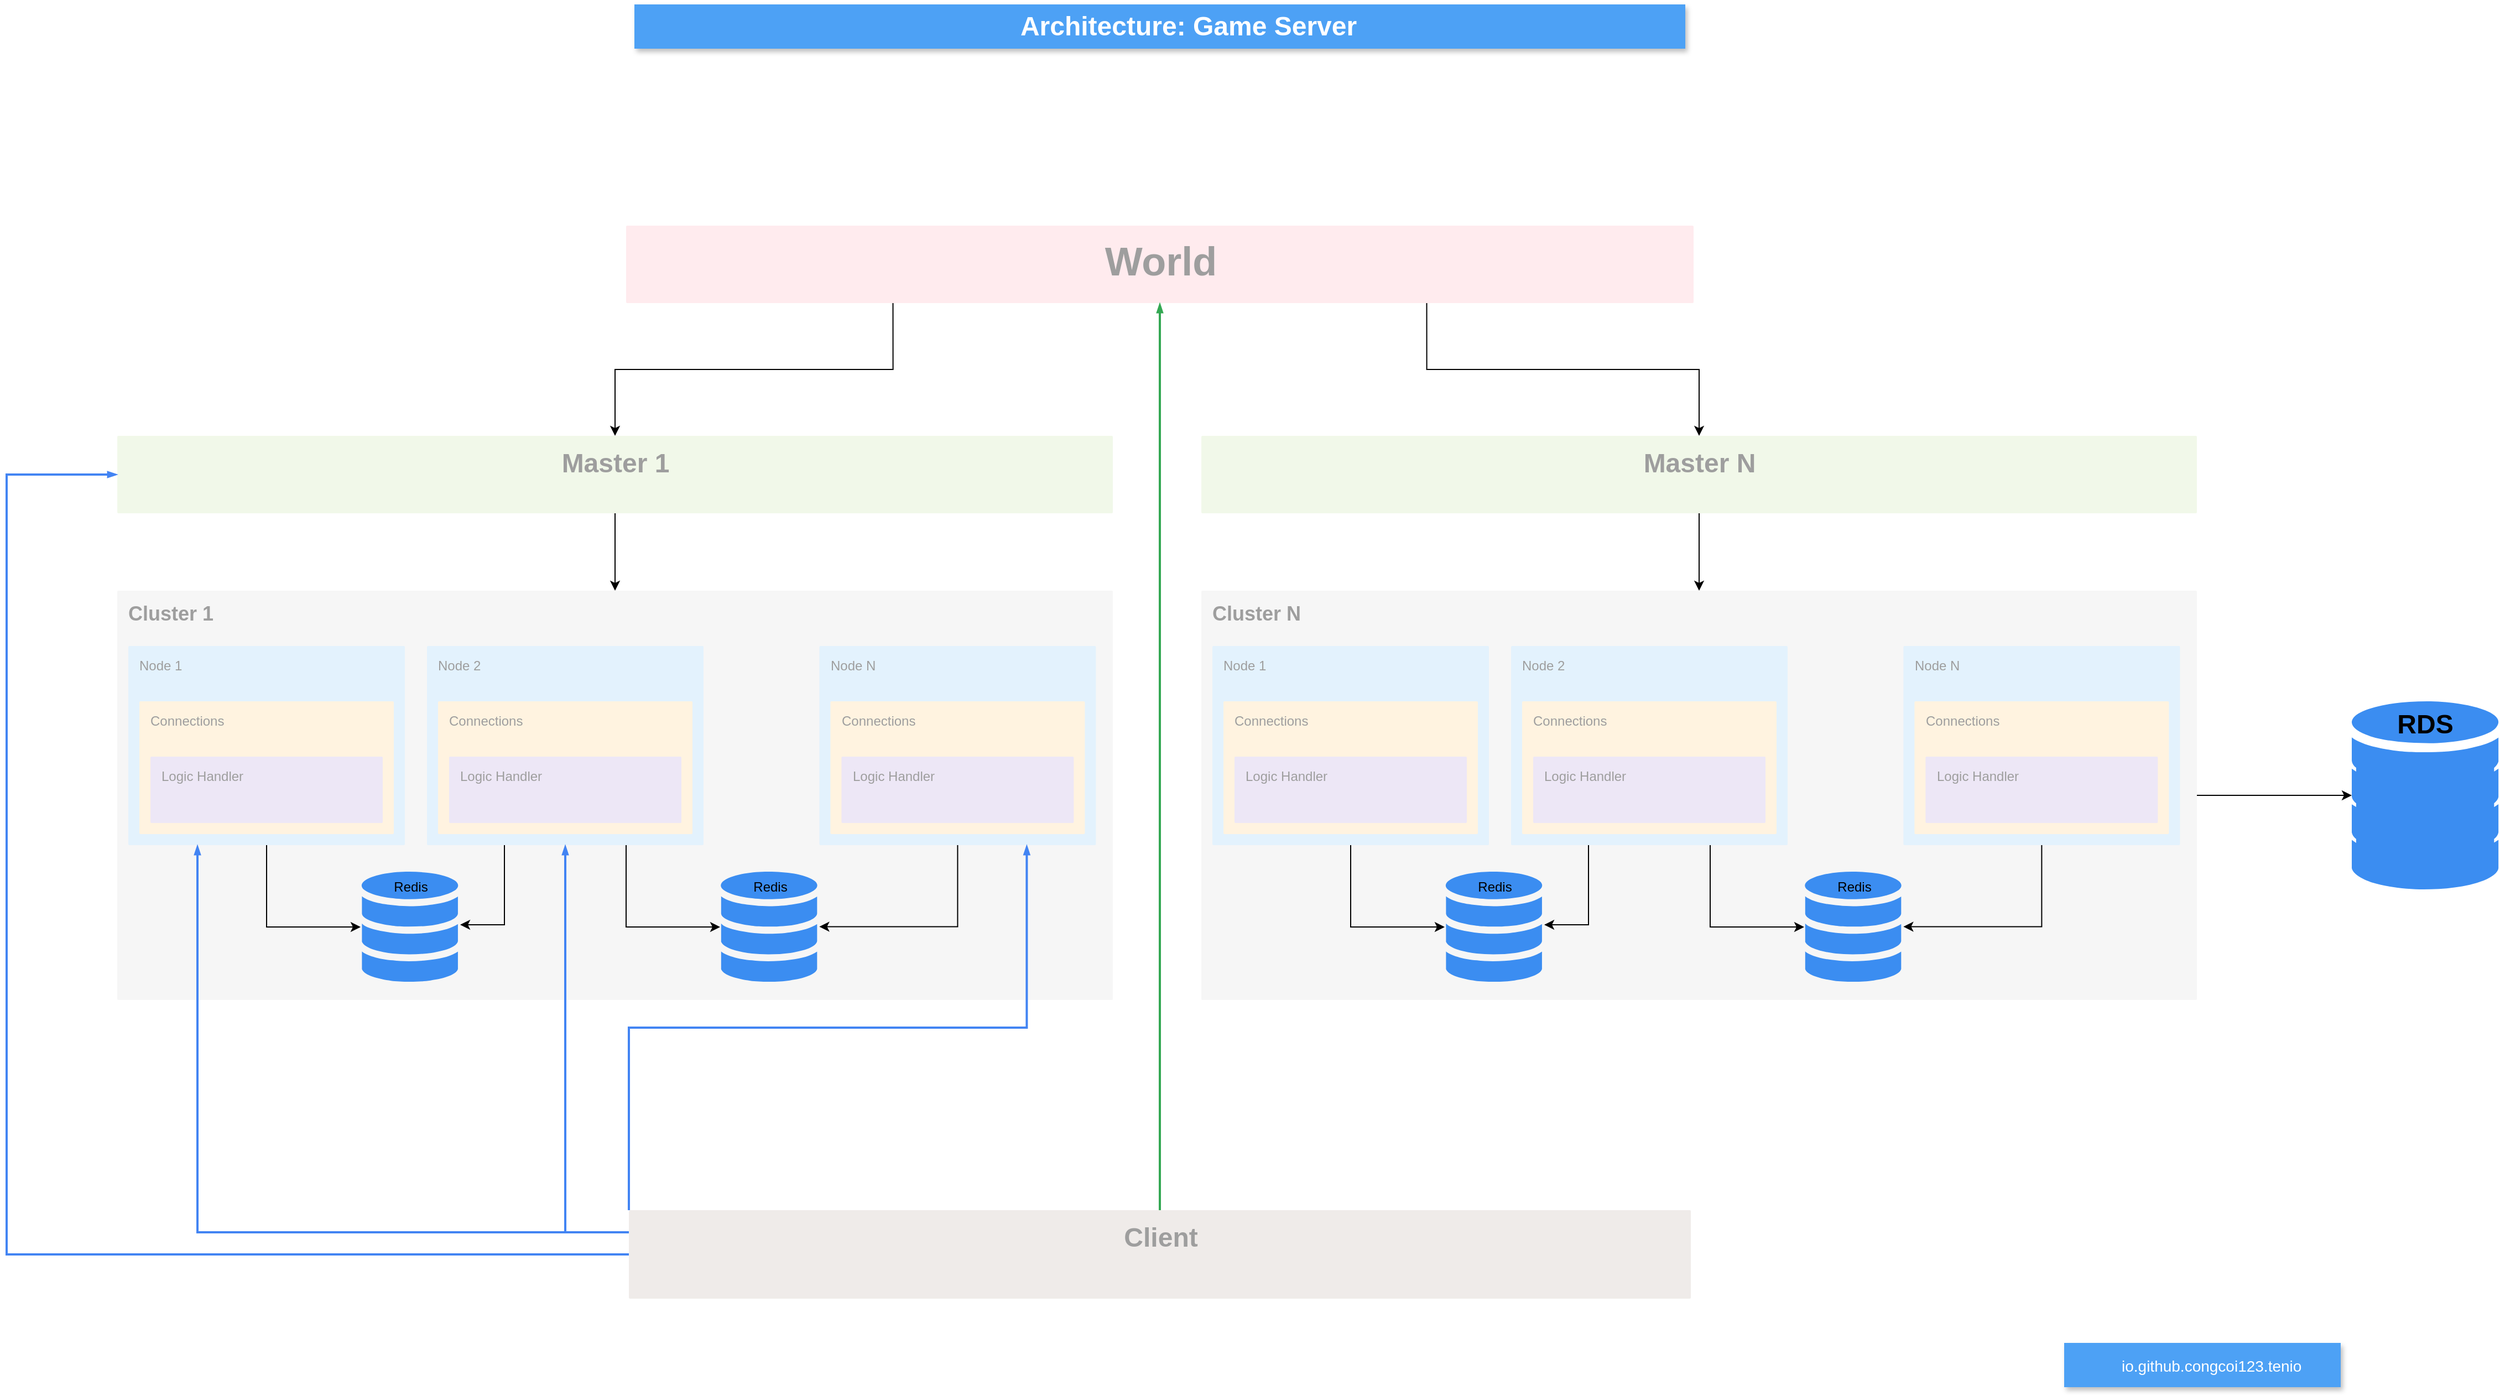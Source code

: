 <mxfile version="13.3.0" type="device" pages="2"><diagram id="d1ab7348-05c3-a1e3-ca4d-12c340fd6b49" name="Game Server"><mxGraphModel dx="2372" dy="2784" grid="1" gridSize="10" guides="1" tooltips="1" connect="1" arrows="1" fold="1" page="1" pageScale="1" pageWidth="1169" pageHeight="827" background="#ffffff" math="0" shadow="0"><root><mxCell id="0"/><mxCell id="1" parent="0"/><mxCell id="9" value="&lt;font style=&quot;font-size: 24px&quot;&gt;&lt;b&gt;Architecture: Game Server&lt;/b&gt;&lt;/font&gt;" style="fillColor=#4DA1F5;strokeColor=none;shadow=1;gradientColor=none;fontSize=14;align=center;spacingLeft=50;fontColor=#ffffff;html=1;" parent="1" vertex="1"><mxGeometry x="687.5" y="-1050" width="950" height="40" as="geometry"/></mxCell><mxCell id="zLccq_oNW48afSG_bKkj-218" value="&lt;b&gt;&lt;font style=&quot;font-size: 18px&quot;&gt;Cluster 1&lt;/font&gt;&lt;/b&gt;" style="points=[[0,0,0],[0.25,0,0],[0.5,0,0],[0.75,0,0],[1,0,0],[1,0.25,0],[1,0.5,0],[1,0.75,0],[1,1,0],[0.75,1,0],[0.5,1,0],[0.25,1,0],[0,1,0],[0,0.75,0],[0,0.5,0],[0,0.25,0]];rounded=1;absoluteArcSize=1;arcSize=2;html=1;strokeColor=none;gradientColor=none;shadow=0;dashed=0;fontSize=12;fontColor=#9E9E9E;align=left;verticalAlign=top;spacing=10;spacingTop=-4;fillColor=#F6F6F6;" vertex="1" parent="1"><mxGeometry x="220" y="-520" width="900" height="370" as="geometry"/></mxCell><mxCell id="zLccq_oNW48afSG_bKkj-250" style="edgeStyle=orthogonalEdgeStyle;rounded=0;orthogonalLoop=1;jettySize=auto;html=1;exitX=0.5;exitY=1;exitDx=0;exitDy=0;exitPerimeter=0;" edge="1" parent="zLccq_oNW48afSG_bKkj-218" source="zLccq_oNW48afSG_bKkj-219" target="zLccq_oNW48afSG_bKkj-242"><mxGeometry relative="1" as="geometry"><Array as="points"><mxPoint x="135" y="304"/></Array></mxGeometry></mxCell><mxCell id="zLccq_oNW48afSG_bKkj-219" value="Node 1" style="points=[[0,0,0],[0.25,0,0],[0.5,0,0],[0.75,0,0],[1,0,0],[1,0.25,0],[1,0.5,0],[1,0.75,0],[1,1,0],[0.75,1,0],[0.5,1,0],[0.25,1,0],[0,1,0],[0,0.75,0],[0,0.5,0],[0,0.25,0]];rounded=1;absoluteArcSize=1;arcSize=2;html=1;strokeColor=none;gradientColor=none;shadow=0;dashed=0;fontSize=12;fontColor=#9E9E9E;align=left;verticalAlign=top;spacing=10;spacingTop=-4;fillColor=#E3F2FD;" vertex="1" parent="zLccq_oNW48afSG_bKkj-218"><mxGeometry width="250" height="180" relative="1" as="geometry"><mxPoint x="10" y="50" as="offset"/></mxGeometry></mxCell><mxCell id="zLccq_oNW48afSG_bKkj-220" value="Connections" style="points=[[0,0,0],[0.25,0,0],[0.5,0,0],[0.75,0,0],[1,0,0],[1,0.25,0],[1,0.5,0],[1,0.75,0],[1,1,0],[0.75,1,0],[0.5,1,0],[0.25,1,0],[0,1,0],[0,0.75,0],[0,0.5,0],[0,0.25,0]];rounded=1;absoluteArcSize=1;arcSize=2;html=1;strokeColor=none;gradientColor=none;shadow=0;dashed=0;fontSize=12;fontColor=#9E9E9E;align=left;verticalAlign=top;spacing=10;spacingTop=-4;fillColor=#FFF3E0;" vertex="1" parent="zLccq_oNW48afSG_bKkj-219"><mxGeometry width="230" height="120" relative="1" as="geometry"><mxPoint x="10" y="50" as="offset"/></mxGeometry></mxCell><mxCell id="zLccq_oNW48afSG_bKkj-221" value="Logic Handler" style="points=[[0,0,0],[0.25,0,0],[0.5,0,0],[0.75,0,0],[1,0,0],[1,0.25,0],[1,0.5,0],[1,0.75,0],[1,1,0],[0.75,1,0],[0.5,1,0],[0.25,1,0],[0,1,0],[0,0.75,0],[0,0.5,0],[0,0.25,0]];rounded=1;absoluteArcSize=1;arcSize=2;html=1;strokeColor=none;gradientColor=none;shadow=0;dashed=0;fontSize=12;fontColor=#9E9E9E;align=left;verticalAlign=top;spacing=10;spacingTop=-4;fillColor=#EDE7F6;" vertex="1" parent="zLccq_oNW48afSG_bKkj-220"><mxGeometry width="210" height="60" relative="1" as="geometry"><mxPoint x="10" y="50" as="offset"/></mxGeometry></mxCell><mxCell id="zLccq_oNW48afSG_bKkj-242" value="Redis" style="html=1;aspect=fixed;strokeColor=none;shadow=0;align=center;verticalAlign=top;fillColor=#3B8DF1;shape=mxgraph.gcp2.cloud_monitoring" vertex="1" parent="zLccq_oNW48afSG_bKkj-218"><mxGeometry x="220" y="254" width="90" height="100" as="geometry"/></mxCell><mxCell id="zLccq_oNW48afSG_bKkj-251" style="edgeStyle=orthogonalEdgeStyle;rounded=0;orthogonalLoop=1;jettySize=auto;html=1;exitX=0.25;exitY=1;exitDx=0;exitDy=0;exitPerimeter=0;" edge="1" parent="zLccq_oNW48afSG_bKkj-218" source="zLccq_oNW48afSG_bKkj-245"><mxGeometry relative="1" as="geometry"><mxPoint x="310" y="302" as="targetPoint"/><Array as="points"><mxPoint x="350" y="220"/><mxPoint x="350" y="302"/></Array></mxGeometry></mxCell><mxCell id="zLccq_oNW48afSG_bKkj-244" value="Node 2" style="points=[[0,0,0],[0.25,0,0],[0.5,0,0],[0.75,0,0],[1,0,0],[1,0.25,0],[1,0.5,0],[1,0.75,0],[1,1,0],[0.75,1,0],[0.5,1,0],[0.25,1,0],[0,1,0],[0,0.75,0],[0,0.5,0],[0,0.25,0]];rounded=1;absoluteArcSize=1;arcSize=2;html=1;strokeColor=none;gradientColor=none;shadow=0;dashed=0;fontSize=12;fontColor=#9E9E9E;align=left;verticalAlign=top;spacing=10;spacingTop=-4;fillColor=#E3F2FD;" vertex="1" parent="zLccq_oNW48afSG_bKkj-218"><mxGeometry x="280.0" y="50" width="250" height="180" as="geometry"/></mxCell><mxCell id="zLccq_oNW48afSG_bKkj-245" value="Connections" style="points=[[0,0,0],[0.25,0,0],[0.5,0,0],[0.75,0,0],[1,0,0],[1,0.25,0],[1,0.5,0],[1,0.75,0],[1,1,0],[0.75,1,0],[0.5,1,0],[0.25,1,0],[0,1,0],[0,0.75,0],[0,0.5,0],[0,0.25,0]];rounded=1;absoluteArcSize=1;arcSize=2;html=1;strokeColor=none;gradientColor=none;shadow=0;dashed=0;fontSize=12;fontColor=#9E9E9E;align=left;verticalAlign=top;spacing=10;spacingTop=-4;fillColor=#FFF3E0;" vertex="1" parent="zLccq_oNW48afSG_bKkj-244"><mxGeometry width="230" height="120" relative="1" as="geometry"><mxPoint x="10" y="50" as="offset"/></mxGeometry></mxCell><mxCell id="zLccq_oNW48afSG_bKkj-246" value="Logic Handler" style="points=[[0,0,0],[0.25,0,0],[0.5,0,0],[0.75,0,0],[1,0,0],[1,0.25,0],[1,0.5,0],[1,0.75,0],[1,1,0],[0.75,1,0],[0.5,1,0],[0.25,1,0],[0,1,0],[0,0.75,0],[0,0.5,0],[0,0.25,0]];rounded=1;absoluteArcSize=1;arcSize=2;html=1;strokeColor=none;gradientColor=none;shadow=0;dashed=0;fontSize=12;fontColor=#9E9E9E;align=left;verticalAlign=top;spacing=10;spacingTop=-4;fillColor=#EDE7F6;" vertex="1" parent="zLccq_oNW48afSG_bKkj-245"><mxGeometry width="210" height="60" relative="1" as="geometry"><mxPoint x="10" y="50" as="offset"/></mxGeometry></mxCell><mxCell id="zLccq_oNW48afSG_bKkj-257" style="edgeStyle=orthogonalEdgeStyle;rounded=0;orthogonalLoop=1;jettySize=auto;html=1;exitX=0.5;exitY=1;exitDx=0;exitDy=0;exitPerimeter=0;entryX=1;entryY=0.497;entryDx=0;entryDy=0;entryPerimeter=0;" edge="1" parent="zLccq_oNW48afSG_bKkj-218" source="zLccq_oNW48afSG_bKkj-247" target="zLccq_oNW48afSG_bKkj-258"><mxGeometry relative="1" as="geometry"><mxPoint x="626.4" y="303.92" as="targetPoint"/></mxGeometry></mxCell><mxCell id="zLccq_oNW48afSG_bKkj-247" value="Node N" style="points=[[0,0,0],[0.25,0,0],[0.5,0,0],[0.75,0,0],[1,0,0],[1,0.25,0],[1,0.5,0],[1,0.75,0],[1,1,0],[0.75,1,0],[0.5,1,0],[0.25,1,0],[0,1,0],[0,0.75,0],[0,0.5,0],[0,0.25,0]];rounded=1;absoluteArcSize=1;arcSize=2;html=1;strokeColor=none;gradientColor=none;shadow=0;dashed=0;fontSize=12;fontColor=#9E9E9E;align=left;verticalAlign=top;spacing=10;spacingTop=-4;fillColor=#E3F2FD;" vertex="1" parent="zLccq_oNW48afSG_bKkj-218"><mxGeometry x="634.7" y="50" width="250" height="180" as="geometry"/></mxCell><mxCell id="zLccq_oNW48afSG_bKkj-248" value="Connections" style="points=[[0,0,0],[0.25,0,0],[0.5,0,0],[0.75,0,0],[1,0,0],[1,0.25,0],[1,0.5,0],[1,0.75,0],[1,1,0],[0.75,1,0],[0.5,1,0],[0.25,1,0],[0,1,0],[0,0.75,0],[0,0.5,0],[0,0.25,0]];rounded=1;absoluteArcSize=1;arcSize=2;html=1;strokeColor=none;gradientColor=none;shadow=0;dashed=0;fontSize=12;fontColor=#9E9E9E;align=left;verticalAlign=top;spacing=10;spacingTop=-4;fillColor=#FFF3E0;" vertex="1" parent="zLccq_oNW48afSG_bKkj-247"><mxGeometry width="230" height="120" relative="1" as="geometry"><mxPoint x="10" y="50" as="offset"/></mxGeometry></mxCell><mxCell id="zLccq_oNW48afSG_bKkj-249" value="Logic Handler" style="points=[[0,0,0],[0.25,0,0],[0.5,0,0],[0.75,0,0],[1,0,0],[1,0.25,0],[1,0.5,0],[1,0.75,0],[1,1,0],[0.75,1,0],[0.5,1,0],[0.25,1,0],[0,1,0],[0,0.75,0],[0,0.5,0],[0,0.25,0]];rounded=1;absoluteArcSize=1;arcSize=2;html=1;strokeColor=none;gradientColor=none;shadow=0;dashed=0;fontSize=12;fontColor=#9E9E9E;align=left;verticalAlign=top;spacing=10;spacingTop=-4;fillColor=#EDE7F6;" vertex="1" parent="zLccq_oNW48afSG_bKkj-248"><mxGeometry width="210" height="60" relative="1" as="geometry"><mxPoint x="10" y="50" as="offset"/></mxGeometry></mxCell><mxCell id="zLccq_oNW48afSG_bKkj-258" value="Redis" style="html=1;aspect=fixed;strokeColor=none;shadow=0;align=center;verticalAlign=top;fillColor=#3B8DF1;shape=mxgraph.gcp2.cloud_monitoring" vertex="1" parent="zLccq_oNW48afSG_bKkj-218"><mxGeometry x="544.7" y="254" width="90" height="100" as="geometry"/></mxCell><mxCell id="zLccq_oNW48afSG_bKkj-261" style="edgeStyle=orthogonalEdgeStyle;rounded=0;orthogonalLoop=1;jettySize=auto;html=1;exitX=0.5;exitY=1;exitDx=0;exitDy=0;exitPerimeter=0;" edge="1" parent="zLccq_oNW48afSG_bKkj-218"><mxGeometry relative="1" as="geometry"><mxPoint x="460.0" y="230" as="sourcePoint"/><mxPoint x="545.0" y="304.0" as="targetPoint"/><Array as="points"><mxPoint x="460" y="304"/></Array></mxGeometry></mxCell><mxCell id="zLccq_oNW48afSG_bKkj-317" style="edgeStyle=orthogonalEdgeStyle;rounded=0;orthogonalLoop=1;jettySize=auto;html=1;exitX=1;exitY=0.5;exitDx=0;exitDy=0;exitPerimeter=0;" edge="1" parent="1" source="zLccq_oNW48afSG_bKkj-262" target="zLccq_oNW48afSG_bKkj-316"><mxGeometry relative="1" as="geometry"/></mxCell><mxCell id="zLccq_oNW48afSG_bKkj-262" value="&lt;font style=&quot;font-size: 18px&quot;&gt;&lt;b&gt;Cluster N&lt;/b&gt;&lt;/font&gt;" style="points=[[0,0,0],[0.25,0,0],[0.5,0,0],[0.75,0,0],[1,0,0],[1,0.25,0],[1,0.5,0],[1,0.75,0],[1,1,0],[0.75,1,0],[0.5,1,0],[0.25,1,0],[0,1,0],[0,0.75,0],[0,0.5,0],[0,0.25,0]];rounded=1;absoluteArcSize=1;arcSize=2;html=1;strokeColor=none;gradientColor=none;shadow=0;dashed=0;fontSize=12;fontColor=#9E9E9E;align=left;verticalAlign=top;spacing=10;spacingTop=-4;fillColor=#F6F6F6;" vertex="1" parent="1"><mxGeometry x="1200" y="-520" width="900" height="370" as="geometry"/></mxCell><mxCell id="zLccq_oNW48afSG_bKkj-263" style="edgeStyle=orthogonalEdgeStyle;rounded=0;orthogonalLoop=1;jettySize=auto;html=1;exitX=0.5;exitY=1;exitDx=0;exitDy=0;exitPerimeter=0;" edge="1" parent="zLccq_oNW48afSG_bKkj-262" source="zLccq_oNW48afSG_bKkj-264" target="zLccq_oNW48afSG_bKkj-267"><mxGeometry relative="1" as="geometry"><Array as="points"><mxPoint x="135" y="304"/></Array></mxGeometry></mxCell><mxCell id="zLccq_oNW48afSG_bKkj-264" value="Node 1" style="points=[[0,0,0],[0.25,0,0],[0.5,0,0],[0.75,0,0],[1,0,0],[1,0.25,0],[1,0.5,0],[1,0.75,0],[1,1,0],[0.75,1,0],[0.5,1,0],[0.25,1,0],[0,1,0],[0,0.75,0],[0,0.5,0],[0,0.25,0]];rounded=1;absoluteArcSize=1;arcSize=2;html=1;strokeColor=none;gradientColor=none;shadow=0;dashed=0;fontSize=12;fontColor=#9E9E9E;align=left;verticalAlign=top;spacing=10;spacingTop=-4;fillColor=#E3F2FD;" vertex="1" parent="zLccq_oNW48afSG_bKkj-262"><mxGeometry width="250" height="180" relative="1" as="geometry"><mxPoint x="10" y="50" as="offset"/></mxGeometry></mxCell><mxCell id="zLccq_oNW48afSG_bKkj-265" value="Connections" style="points=[[0,0,0],[0.25,0,0],[0.5,0,0],[0.75,0,0],[1,0,0],[1,0.25,0],[1,0.5,0],[1,0.75,0],[1,1,0],[0.75,1,0],[0.5,1,0],[0.25,1,0],[0,1,0],[0,0.75,0],[0,0.5,0],[0,0.25,0]];rounded=1;absoluteArcSize=1;arcSize=2;html=1;strokeColor=none;gradientColor=none;shadow=0;dashed=0;fontSize=12;fontColor=#9E9E9E;align=left;verticalAlign=top;spacing=10;spacingTop=-4;fillColor=#FFF3E0;" vertex="1" parent="zLccq_oNW48afSG_bKkj-264"><mxGeometry width="230" height="120" relative="1" as="geometry"><mxPoint x="10" y="50" as="offset"/></mxGeometry></mxCell><mxCell id="zLccq_oNW48afSG_bKkj-266" value="Logic Handler" style="points=[[0,0,0],[0.25,0,0],[0.5,0,0],[0.75,0,0],[1,0,0],[1,0.25,0],[1,0.5,0],[1,0.75,0],[1,1,0],[0.75,1,0],[0.5,1,0],[0.25,1,0],[0,1,0],[0,0.75,0],[0,0.5,0],[0,0.25,0]];rounded=1;absoluteArcSize=1;arcSize=2;html=1;strokeColor=none;gradientColor=none;shadow=0;dashed=0;fontSize=12;fontColor=#9E9E9E;align=left;verticalAlign=top;spacing=10;spacingTop=-4;fillColor=#EDE7F6;" vertex="1" parent="zLccq_oNW48afSG_bKkj-265"><mxGeometry width="210" height="60" relative="1" as="geometry"><mxPoint x="10" y="50" as="offset"/></mxGeometry></mxCell><mxCell id="zLccq_oNW48afSG_bKkj-267" value="Redis" style="html=1;aspect=fixed;strokeColor=none;shadow=0;align=center;verticalAlign=top;fillColor=#3B8DF1;shape=mxgraph.gcp2.cloud_monitoring" vertex="1" parent="zLccq_oNW48afSG_bKkj-262"><mxGeometry x="220" y="254" width="90" height="100" as="geometry"/></mxCell><mxCell id="zLccq_oNW48afSG_bKkj-268" style="edgeStyle=orthogonalEdgeStyle;rounded=0;orthogonalLoop=1;jettySize=auto;html=1;exitX=0.25;exitY=1;exitDx=0;exitDy=0;exitPerimeter=0;" edge="1" parent="zLccq_oNW48afSG_bKkj-262" source="zLccq_oNW48afSG_bKkj-270"><mxGeometry relative="1" as="geometry"><mxPoint x="310" y="302" as="targetPoint"/><Array as="points"><mxPoint x="350" y="220"/><mxPoint x="350" y="302"/></Array></mxGeometry></mxCell><mxCell id="zLccq_oNW48afSG_bKkj-269" value="Node 2" style="points=[[0,0,0],[0.25,0,0],[0.5,0,0],[0.75,0,0],[1,0,0],[1,0.25,0],[1,0.5,0],[1,0.75,0],[1,1,0],[0.75,1,0],[0.5,1,0],[0.25,1,0],[0,1,0],[0,0.75,0],[0,0.5,0],[0,0.25,0]];rounded=1;absoluteArcSize=1;arcSize=2;html=1;strokeColor=none;gradientColor=none;shadow=0;dashed=0;fontSize=12;fontColor=#9E9E9E;align=left;verticalAlign=top;spacing=10;spacingTop=-4;fillColor=#E3F2FD;" vertex="1" parent="zLccq_oNW48afSG_bKkj-262"><mxGeometry x="280.0" y="50" width="250" height="180" as="geometry"/></mxCell><mxCell id="zLccq_oNW48afSG_bKkj-270" value="Connections" style="points=[[0,0,0],[0.25,0,0],[0.5,0,0],[0.75,0,0],[1,0,0],[1,0.25,0],[1,0.5,0],[1,0.75,0],[1,1,0],[0.75,1,0],[0.5,1,0],[0.25,1,0],[0,1,0],[0,0.75,0],[0,0.5,0],[0,0.25,0]];rounded=1;absoluteArcSize=1;arcSize=2;html=1;strokeColor=none;gradientColor=none;shadow=0;dashed=0;fontSize=12;fontColor=#9E9E9E;align=left;verticalAlign=top;spacing=10;spacingTop=-4;fillColor=#FFF3E0;" vertex="1" parent="zLccq_oNW48afSG_bKkj-269"><mxGeometry width="230" height="120" relative="1" as="geometry"><mxPoint x="10" y="50" as="offset"/></mxGeometry></mxCell><mxCell id="zLccq_oNW48afSG_bKkj-271" value="Logic Handler" style="points=[[0,0,0],[0.25,0,0],[0.5,0,0],[0.75,0,0],[1,0,0],[1,0.25,0],[1,0.5,0],[1,0.75,0],[1,1,0],[0.75,1,0],[0.5,1,0],[0.25,1,0],[0,1,0],[0,0.75,0],[0,0.5,0],[0,0.25,0]];rounded=1;absoluteArcSize=1;arcSize=2;html=1;strokeColor=none;gradientColor=none;shadow=0;dashed=0;fontSize=12;fontColor=#9E9E9E;align=left;verticalAlign=top;spacing=10;spacingTop=-4;fillColor=#EDE7F6;" vertex="1" parent="zLccq_oNW48afSG_bKkj-270"><mxGeometry width="210" height="60" relative="1" as="geometry"><mxPoint x="10" y="50" as="offset"/></mxGeometry></mxCell><mxCell id="zLccq_oNW48afSG_bKkj-272" style="edgeStyle=orthogonalEdgeStyle;rounded=0;orthogonalLoop=1;jettySize=auto;html=1;exitX=0.5;exitY=1;exitDx=0;exitDy=0;exitPerimeter=0;entryX=1;entryY=0.497;entryDx=0;entryDy=0;entryPerimeter=0;" edge="1" parent="zLccq_oNW48afSG_bKkj-262" source="zLccq_oNW48afSG_bKkj-273" target="zLccq_oNW48afSG_bKkj-276"><mxGeometry relative="1" as="geometry"><mxPoint x="626.4" y="303.92" as="targetPoint"/></mxGeometry></mxCell><mxCell id="zLccq_oNW48afSG_bKkj-273" value="Node N" style="points=[[0,0,0],[0.25,0,0],[0.5,0,0],[0.75,0,0],[1,0,0],[1,0.25,0],[1,0.5,0],[1,0.75,0],[1,1,0],[0.75,1,0],[0.5,1,0],[0.25,1,0],[0,1,0],[0,0.75,0],[0,0.5,0],[0,0.25,0]];rounded=1;absoluteArcSize=1;arcSize=2;html=1;strokeColor=none;gradientColor=none;shadow=0;dashed=0;fontSize=12;fontColor=#9E9E9E;align=left;verticalAlign=top;spacing=10;spacingTop=-4;fillColor=#E3F2FD;" vertex="1" parent="zLccq_oNW48afSG_bKkj-262"><mxGeometry x="634.7" y="50" width="250" height="180" as="geometry"/></mxCell><mxCell id="zLccq_oNW48afSG_bKkj-274" value="Connections" style="points=[[0,0,0],[0.25,0,0],[0.5,0,0],[0.75,0,0],[1,0,0],[1,0.25,0],[1,0.5,0],[1,0.75,0],[1,1,0],[0.75,1,0],[0.5,1,0],[0.25,1,0],[0,1,0],[0,0.75,0],[0,0.5,0],[0,0.25,0]];rounded=1;absoluteArcSize=1;arcSize=2;html=1;strokeColor=none;gradientColor=none;shadow=0;dashed=0;fontSize=12;fontColor=#9E9E9E;align=left;verticalAlign=top;spacing=10;spacingTop=-4;fillColor=#FFF3E0;" vertex="1" parent="zLccq_oNW48afSG_bKkj-273"><mxGeometry width="230" height="120" relative="1" as="geometry"><mxPoint x="10" y="50" as="offset"/></mxGeometry></mxCell><mxCell id="zLccq_oNW48afSG_bKkj-275" value="Logic Handler" style="points=[[0,0,0],[0.25,0,0],[0.5,0,0],[0.75,0,0],[1,0,0],[1,0.25,0],[1,0.5,0],[1,0.75,0],[1,1,0],[0.75,1,0],[0.5,1,0],[0.25,1,0],[0,1,0],[0,0.75,0],[0,0.5,0],[0,0.25,0]];rounded=1;absoluteArcSize=1;arcSize=2;html=1;strokeColor=none;gradientColor=none;shadow=0;dashed=0;fontSize=12;fontColor=#9E9E9E;align=left;verticalAlign=top;spacing=10;spacingTop=-4;fillColor=#EDE7F6;" vertex="1" parent="zLccq_oNW48afSG_bKkj-274"><mxGeometry width="210" height="60" relative="1" as="geometry"><mxPoint x="10" y="50" as="offset"/></mxGeometry></mxCell><mxCell id="zLccq_oNW48afSG_bKkj-276" value="Redis" style="html=1;aspect=fixed;strokeColor=none;shadow=0;align=center;verticalAlign=top;fillColor=#3B8DF1;shape=mxgraph.gcp2.cloud_monitoring" vertex="1" parent="zLccq_oNW48afSG_bKkj-262"><mxGeometry x="544.7" y="254" width="90" height="100" as="geometry"/></mxCell><mxCell id="zLccq_oNW48afSG_bKkj-277" style="edgeStyle=orthogonalEdgeStyle;rounded=0;orthogonalLoop=1;jettySize=auto;html=1;exitX=0.5;exitY=1;exitDx=0;exitDy=0;exitPerimeter=0;" edge="1" parent="zLccq_oNW48afSG_bKkj-262"><mxGeometry relative="1" as="geometry"><mxPoint x="460.0" y="230" as="sourcePoint"/><mxPoint x="545.0" y="304.0" as="targetPoint"/><Array as="points"><mxPoint x="460" y="304"/></Array></mxGeometry></mxCell><mxCell id="zLccq_oNW48afSG_bKkj-302" style="edgeStyle=orthogonalEdgeStyle;rounded=0;orthogonalLoop=1;jettySize=auto;html=1;exitX=0.5;exitY=1;exitDx=0;exitDy=0;exitPerimeter=0;entryX=0.5;entryY=0;entryDx=0;entryDy=0;entryPerimeter=0;" edge="1" parent="1" source="zLccq_oNW48afSG_bKkj-279" target="zLccq_oNW48afSG_bKkj-218"><mxGeometry relative="1" as="geometry"/></mxCell><mxCell id="zLccq_oNW48afSG_bKkj-279" value="&lt;b&gt;&lt;font style=&quot;font-size: 24px&quot;&gt;Master 1&lt;/font&gt;&lt;/b&gt;" style="points=[[0,0,0],[0.25,0,0],[0.5,0,0],[0.75,0,0],[1,0,0],[1,0.25,0],[1,0.5,0],[1,0.75,0],[1,1,0],[0.75,1,0],[0.5,1,0],[0.25,1,0],[0,1,0],[0,0.75,0],[0,0.5,0],[0,0.25,0]];rounded=1;absoluteArcSize=1;arcSize=2;html=1;strokeColor=none;gradientColor=none;shadow=0;dashed=0;fontSize=12;fontColor=#9E9E9E;align=center;verticalAlign=top;spacing=10;spacingTop=-4;fillColor=#F1F8E9;" vertex="1" parent="1"><mxGeometry x="220" y="-660" width="900" height="70" as="geometry"/></mxCell><mxCell id="zLccq_oNW48afSG_bKkj-303" style="edgeStyle=orthogonalEdgeStyle;rounded=0;orthogonalLoop=1;jettySize=auto;html=1;exitX=0.5;exitY=1;exitDx=0;exitDy=0;exitPerimeter=0;entryX=0.5;entryY=0;entryDx=0;entryDy=0;entryPerimeter=0;" edge="1" parent="1" source="zLccq_oNW48afSG_bKkj-296" target="zLccq_oNW48afSG_bKkj-262"><mxGeometry relative="1" as="geometry"/></mxCell><mxCell id="zLccq_oNW48afSG_bKkj-296" value="&lt;b&gt;&lt;font style=&quot;font-size: 24px&quot;&gt;Master N&lt;/font&gt;&lt;/b&gt;" style="points=[[0,0,0],[0.25,0,0],[0.5,0,0],[0.75,0,0],[1,0,0],[1,0.25,0],[1,0.5,0],[1,0.75,0],[1,1,0],[0.75,1,0],[0.5,1,0],[0.25,1,0],[0,1,0],[0,0.75,0],[0,0.5,0],[0,0.25,0]];rounded=1;absoluteArcSize=1;arcSize=2;html=1;strokeColor=none;gradientColor=none;shadow=0;dashed=0;fontSize=12;fontColor=#9E9E9E;align=center;verticalAlign=top;spacing=10;spacingTop=-4;fillColor=#F1F8E9;" vertex="1" parent="1"><mxGeometry x="1200" y="-660" width="900" height="70" as="geometry"/></mxCell><mxCell id="zLccq_oNW48afSG_bKkj-300" style="edgeStyle=orthogonalEdgeStyle;rounded=0;orthogonalLoop=1;jettySize=auto;html=1;exitX=0.25;exitY=1;exitDx=0;exitDy=0;exitPerimeter=0;" edge="1" parent="1" source="zLccq_oNW48afSG_bKkj-297" target="zLccq_oNW48afSG_bKkj-279"><mxGeometry relative="1" as="geometry"/></mxCell><mxCell id="zLccq_oNW48afSG_bKkj-301" style="edgeStyle=orthogonalEdgeStyle;rounded=0;orthogonalLoop=1;jettySize=auto;html=1;exitX=0.75;exitY=1;exitDx=0;exitDy=0;exitPerimeter=0;" edge="1" parent="1" source="zLccq_oNW48afSG_bKkj-297" target="zLccq_oNW48afSG_bKkj-296"><mxGeometry relative="1" as="geometry"/></mxCell><mxCell id="zLccq_oNW48afSG_bKkj-297" value="&lt;b&gt;&lt;font style=&quot;font-size: 36px&quot;&gt;World&lt;/font&gt;&lt;/b&gt;" style="points=[[0,0,0],[0.25,0,0],[0.5,0,0],[0.75,0,0],[1,0,0],[1,0.25,0],[1,0.5,0],[1,0.75,0],[1,1,0],[0.75,1,0],[0.5,1,0],[0.25,1,0],[0,1,0],[0,0.75,0],[0,0.5,0],[0,0.25,0]];rounded=1;absoluteArcSize=1;arcSize=2;html=1;strokeColor=none;gradientColor=none;shadow=0;dashed=0;fontSize=12;fontColor=#9E9E9E;align=center;verticalAlign=top;spacing=10;spacingTop=-4;fillColor=#FFEBEE;" vertex="1" parent="1"><mxGeometry x="680" y="-850" width="965" height="70" as="geometry"/></mxCell><mxCell id="zLccq_oNW48afSG_bKkj-298" value="&lt;b&gt;&lt;font style=&quot;font-size: 24px&quot;&gt;Client&lt;/font&gt;&lt;/b&gt;" style="points=[[0,0,0],[0.25,0,0],[0.5,0,0],[0.75,0,0],[1,0,0],[1,0.25,0],[1,0.5,0],[1,0.75,0],[1,1,0],[0.75,1,0],[0.5,1,0],[0.25,1,0],[0,1,0],[0,0.75,0],[0,0.5,0],[0,0.25,0]];rounded=1;absoluteArcSize=1;arcSize=2;html=1;strokeColor=none;gradientColor=none;shadow=0;dashed=0;fontSize=12;fontColor=#9E9E9E;align=center;verticalAlign=top;spacing=10;spacingTop=-4;fillColor=#EFEBE9;" vertex="1" parent="1"><mxGeometry x="682.5" y="40" width="960" height="80" as="geometry"/></mxCell><mxCell id="zLccq_oNW48afSG_bKkj-307" value="" style="edgeStyle=orthogonalEdgeStyle;fontSize=12;html=1;endArrow=blockThin;endFill=1;rounded=0;strokeWidth=2;endSize=4;startSize=4;strokeColor=#34A853;dashed=0;entryX=0.5;entryY=1;entryDx=0;entryDy=0;entryPerimeter=0;" edge="1" parent="1" source="zLccq_oNW48afSG_bKkj-298" target="zLccq_oNW48afSG_bKkj-297"><mxGeometry width="100" relative="1" as="geometry"><mxPoint x="1080" y="-710" as="sourcePoint"/><mxPoint x="1180" y="-710" as="targetPoint"/></mxGeometry></mxCell><mxCell id="zLccq_oNW48afSG_bKkj-308" value="" style="edgeStyle=orthogonalEdgeStyle;fontSize=12;html=1;endArrow=blockThin;endFill=1;rounded=0;strokeWidth=2;endSize=4;startSize=4;dashed=0;strokeColor=#4284F3;entryX=0;entryY=0.5;entryDx=0;entryDy=0;entryPerimeter=0;exitX=0;exitY=0.5;exitDx=0;exitDy=0;exitPerimeter=0;" edge="1" parent="1" source="zLccq_oNW48afSG_bKkj-298" target="zLccq_oNW48afSG_bKkj-279"><mxGeometry width="100" relative="1" as="geometry"><mxPoint x="60" y="-620" as="sourcePoint"/><mxPoint x="160" y="-620" as="targetPoint"/><Array as="points"><mxPoint x="120" y="80"/><mxPoint x="120" y="-625"/></Array></mxGeometry></mxCell><mxCell id="zLccq_oNW48afSG_bKkj-311" value="" style="edgeStyle=orthogonalEdgeStyle;fontSize=12;html=1;endArrow=blockThin;endFill=1;rounded=0;strokeWidth=2;endSize=4;startSize=4;dashed=0;strokeColor=#4284F3;entryX=0.25;entryY=1;entryDx=0;entryDy=0;entryPerimeter=0;exitX=0;exitY=0.25;exitDx=0;exitDy=0;exitPerimeter=0;" edge="1" parent="1" source="zLccq_oNW48afSG_bKkj-298" target="zLccq_oNW48afSG_bKkj-219"><mxGeometry width="100" relative="1" as="geometry"><mxPoint x="280" y="-80" as="sourcePoint"/><mxPoint x="380" y="-80" as="targetPoint"/></mxGeometry></mxCell><mxCell id="zLccq_oNW48afSG_bKkj-312" value="" style="edgeStyle=orthogonalEdgeStyle;fontSize=12;html=1;endArrow=blockThin;endFill=1;rounded=0;strokeWidth=2;endSize=4;startSize=4;dashed=0;strokeColor=#4284F3;entryX=0.5;entryY=1;entryDx=0;entryDy=0;entryPerimeter=0;exitX=0;exitY=0.25;exitDx=0;exitDy=0;exitPerimeter=0;" edge="1" parent="1" source="zLccq_oNW48afSG_bKkj-298" target="zLccq_oNW48afSG_bKkj-244"><mxGeometry width="100" relative="1" as="geometry"><mxPoint x="620" y="-70" as="sourcePoint"/><mxPoint x="720" y="-70" as="targetPoint"/></mxGeometry></mxCell><mxCell id="zLccq_oNW48afSG_bKkj-313" value="" style="edgeStyle=orthogonalEdgeStyle;fontSize=12;html=1;endArrow=blockThin;endFill=1;rounded=0;strokeWidth=2;endSize=4;startSize=4;dashed=0;strokeColor=#4284F3;entryX=0.75;entryY=1;entryDx=0;entryDy=0;entryPerimeter=0;exitX=0;exitY=0;exitDx=0;exitDy=0;exitPerimeter=0;" edge="1" parent="1" source="zLccq_oNW48afSG_bKkj-298" target="zLccq_oNW48afSG_bKkj-247"><mxGeometry width="100" relative="1" as="geometry"><mxPoint x="970" y="-30" as="sourcePoint"/><mxPoint x="1070" y="-30" as="targetPoint"/></mxGeometry></mxCell><mxCell id="zLccq_oNW48afSG_bKkj-316" value="&lt;b&gt;&lt;font style=&quot;font-size: 24px&quot;&gt;RDS&lt;/font&gt;&lt;/b&gt;" style="html=1;aspect=fixed;strokeColor=none;shadow=0;align=center;verticalAlign=top;fillColor=#3B8DF1;shape=mxgraph.gcp2.database_2" vertex="1" parent="1"><mxGeometry x="2240" y="-420" width="132.6" height="170" as="geometry"/></mxCell><mxCell id="zLccq_oNW48afSG_bKkj-318" value="io.github.congcoi123.tenio" style="fillColor=#4DA1F5;strokeColor=none;shadow=1;gradientColor=none;fontSize=14;align=left;spacingLeft=50;fontColor=#ffffff;" vertex="1" parent="1"><mxGeometry x="1980" y="160" width="250" height="40" as="geometry"/></mxCell></root></mxGraphModel></diagram><diagram id="zxzkw0tmqVkDbrcDyiyb" name="Game System"><mxGraphModel dx="3199" dy="1228" grid="1" gridSize="10" guides="1" tooltips="1" connect="1" arrows="1" fold="1" page="1" pageScale="1" pageWidth="827" pageHeight="1169" math="0" shadow="0"><root><mxCell id="X44di9ZACPkvQKRMyA5t-0"/><mxCell id="X44di9ZACPkvQKRMyA5t-1" parent="X44di9ZACPkvQKRMyA5t-0"/><mxCell id="3BF6O8fgZ3AkyqaSYq4b-0" value="&lt;b&gt;Middleware&lt;/b&gt;" style="points=[[0,0,0],[0.25,0,0],[0.5,0,0],[0.75,0,0],[1,0,0],[1,0.25,0],[1,0.5,0],[1,0.75,0],[1,1,0],[0.75,1,0],[0.5,1,0],[0.25,1,0],[0,1,0],[0,0.75,0],[0,0.5,0],[0,0.25,0]];rounded=1;absoluteArcSize=1;arcSize=2;html=1;strokeColor=none;gradientColor=none;shadow=0;dashed=0;fontSize=12;fontColor=#9E9E9E;align=left;verticalAlign=top;spacing=10;spacingTop=-4;fillColor=#F6F6F6;" vertex="1" parent="X44di9ZACPkvQKRMyA5t-1"><mxGeometry x="610" y="636.5" width="530" height="490" as="geometry"/></mxCell><mxCell id="3BF6O8fgZ3AkyqaSYq4b-1" value="&lt;b&gt;&lt;font style=&quot;font-size: 18px&quot;&gt;Game Service&lt;/font&gt;&lt;/b&gt;" style="points=[[0,0,0],[0.25,0,0],[0.5,0,0],[0.75,0,0],[1,0,0],[1,0.25,0],[1,0.5,0],[1,0.75,0],[1,1,0],[0.75,1,0],[0.5,1,0],[0.25,1,0],[0,1,0],[0,0.75,0],[0,0.5,0],[0,0.25,0]];rounded=1;absoluteArcSize=1;arcSize=2;html=1;strokeColor=none;gradientColor=none;shadow=0;dashed=0;fontSize=12;fontColor=#9E9E9E;align=left;verticalAlign=top;spacing=10;spacingTop=-4;fillColor=#E3F2FD;" vertex="1" parent="3BF6O8fgZ3AkyqaSYq4b-0"><mxGeometry width="250" height="180" relative="1" as="geometry"><mxPoint x="10" y="50" as="offset"/></mxGeometry></mxCell><mxCell id="3BF6O8fgZ3AkyqaSYq4b-4" value="&lt;b&gt;&lt;font style=&quot;font-size: 18px&quot;&gt;Assets Service&lt;/font&gt;&lt;/b&gt;" style="points=[[0,0,0],[0.25,0,0],[0.5,0,0],[0.75,0,0],[1,0,0],[1,0.25,0],[1,0.5,0],[1,0.75,0],[1,1,0],[0.75,1,0],[0.5,1,0],[0.25,1,0],[0,1,0],[0,0.75,0],[0,0.5,0],[0,0.25,0]];rounded=1;absoluteArcSize=1;arcSize=2;html=1;strokeColor=none;gradientColor=none;shadow=0;dashed=0;fontSize=12;fontColor=#9E9E9E;align=left;verticalAlign=top;spacing=10;spacingTop=-4;fillColor=#FCE4EC;" vertex="1" parent="3BF6O8fgZ3AkyqaSYq4b-0"><mxGeometry width="250" height="120" relative="1" as="geometry"><mxPoint x="10" y="240" as="offset"/></mxGeometry></mxCell><mxCell id="3BF6O8fgZ3AkyqaSYq4b-6" value="&lt;b&gt;&lt;font style=&quot;font-size: 14px&quot;&gt;Transaction Service&lt;/font&gt;&lt;/b&gt;" style="points=[[0,0,0],[0.25,0,0],[0.5,0,0],[0.75,0,0],[1,0,0],[1,0.25,0],[1,0.5,0],[1,0.75,0],[1,1,0],[0.75,1,0],[0.5,1,0],[0.25,1,0],[0,1,0],[0,0.75,0],[0,0.5,0],[0,0.25,0]];rounded=1;absoluteArcSize=1;arcSize=2;html=1;strokeColor=none;gradientColor=none;shadow=0;dashed=0;fontSize=12;fontColor=#9E9E9E;align=left;verticalAlign=top;spacing=10;spacingTop=-4;fillColor=#E8EAF6;" vertex="1" parent="3BF6O8fgZ3AkyqaSYq4b-0"><mxGeometry width="250" height="60" relative="1" as="geometry"><mxPoint x="10" y="370" as="offset"/></mxGeometry></mxCell><mxCell id="3BF6O8fgZ3AkyqaSYq4b-7" value="&lt;b&gt;&lt;font style=&quot;font-size: 18px&quot;&gt;Admin Service&lt;/font&gt;&lt;/b&gt;" style="points=[[0,0,0],[0.25,0,0],[0.5,0,0],[0.75,0,0],[1,0,0],[1,0.25,0],[1,0.5,0],[1,0.75,0],[1,1,0],[0.75,1,0],[0.5,1,0],[0.25,1,0],[0,1,0],[0,0.75,0],[0,0.5,0],[0,0.25,0]];rounded=1;absoluteArcSize=1;arcSize=2;html=1;strokeColor=none;gradientColor=none;shadow=0;dashed=0;fontSize=12;fontColor=#9E9E9E;align=left;verticalAlign=top;spacing=10;spacingTop=-4;fillColor=#ECEFF1;" vertex="1" parent="3BF6O8fgZ3AkyqaSYq4b-0"><mxGeometry width="250" height="310" relative="1" as="geometry"><mxPoint x="270" y="50" as="offset"/></mxGeometry></mxCell><mxCell id="3BF6O8fgZ3AkyqaSYq4b-25" value="&lt;b&gt;&lt;font style=&quot;font-size: 14px&quot;&gt;Log Service&lt;/font&gt;&lt;/b&gt;" style="points=[[0,0,0],[0.25,0,0],[0.5,0,0],[0.75,0,0],[1,0,0],[1,0.25,0],[1,0.5,0],[1,0.75,0],[1,1,0],[0.75,1,0],[0.5,1,0],[0.25,1,0],[0,1,0],[0,0.75,0],[0,0.5,0],[0,0.25,0]];rounded=1;absoluteArcSize=1;arcSize=2;html=1;strokeColor=none;gradientColor=none;shadow=0;dashed=0;fontSize=12;fontColor=#9E9E9E;align=left;verticalAlign=top;spacing=10;spacingTop=-4;fillColor=#F1F8E9;" vertex="1" parent="3BF6O8fgZ3AkyqaSYq4b-0"><mxGeometry x="270" y="370" width="250" height="60" as="geometry"/></mxCell><mxCell id="3BF6O8fgZ3AkyqaSYq4b-13" value="&lt;b&gt;&lt;font style=&quot;font-size: 18px&quot;&gt;API Gateway&lt;/font&gt;&lt;/b&gt;" style="points=[[0,0,0],[0.25,0,0],[0.5,0,0],[0.75,0,0],[1,0,0],[1,0.25,0],[1,0.5,0],[1,0.75,0],[1,1,0],[0.75,1,0],[0.5,1,0],[0.25,1,0],[0,1,0],[0,0.75,0],[0,0.5,0],[0,0.25,0]];rounded=1;absoluteArcSize=1;arcSize=2;html=1;strokeColor=none;gradientColor=none;shadow=0;dashed=0;fontSize=12;fontColor=#9E9E9E;align=center;verticalAlign=top;spacing=10;spacingTop=-4;fillColor=#E1F5FE;" vertex="1" parent="X44di9ZACPkvQKRMyA5t-1"><mxGeometry x="240" y="840" width="120" height="83" as="geometry"/></mxCell><mxCell id="3BF6O8fgZ3AkyqaSYq4b-14" value="&lt;div&gt;&lt;span&gt;&lt;b&gt;&lt;font style=&quot;font-size: 18px&quot;&gt;Auth&lt;/font&gt;&lt;/b&gt;&lt;/span&gt;&lt;/div&gt;&lt;div&gt;&lt;span&gt;&lt;b&gt;&lt;font size=&quot;3&quot;&gt;RBAC&lt;/font&gt;&lt;/b&gt;&lt;/span&gt;&lt;/div&gt;" style="points=[[0,0,0],[0.25,0,0],[0.5,0,0],[0.75,0,0],[1,0,0],[1,0.25,0],[1,0.5,0],[1,0.75,0],[1,1,0],[0.75,1,0],[0.5,1,0],[0.25,1,0],[0,1,0],[0,0.75,0],[0,0.5,0],[0,0.25,0]];rounded=1;absoluteArcSize=1;arcSize=2;html=1;strokeColor=none;gradientColor=none;shadow=0;dashed=0;fontSize=12;fontColor=#9E9E9E;align=center;verticalAlign=top;spacing=10;spacingTop=-4;fillColor=#F1F8E9;" vertex="1" parent="X44di9ZACPkvQKRMyA5t-1"><mxGeometry x="360" y="690" width="120" height="70" as="geometry"/></mxCell><mxCell id="3BF6O8fgZ3AkyqaSYq4b-15" value="&lt;div&gt;&lt;span&gt;&lt;b&gt;&lt;font style=&quot;font-size: 18px&quot;&gt;Auth&lt;/font&gt;&lt;/b&gt;&lt;/span&gt;&lt;/div&gt;&lt;div&gt;&lt;span&gt;&lt;b&gt;&lt;font size=&quot;3&quot;&gt;Session&lt;/font&gt;&lt;/b&gt;&lt;/span&gt;&lt;/div&gt;" style="points=[[0,0,0],[0.25,0,0],[0.5,0,0],[0.75,0,0],[1,0,0],[1,0.25,0],[1,0.5,0],[1,0.75,0],[1,1,0],[0.75,1,0],[0.5,1,0],[0.25,1,0],[0,1,0],[0,0.75,0],[0,0.5,0],[0,0.25,0]];rounded=1;absoluteArcSize=1;arcSize=2;html=1;strokeColor=none;gradientColor=none;shadow=0;dashed=0;fontSize=12;fontColor=#9E9E9E;align=center;verticalAlign=top;spacing=10;spacingTop=-4;fillColor=#FFEBEE;" vertex="1" parent="X44di9ZACPkvQKRMyA5t-1"><mxGeometry x="360" y="1000" width="120" height="70" as="geometry"/></mxCell><mxCell id="3BF6O8fgZ3AkyqaSYq4b-18" value="&lt;b&gt;&lt;font style=&quot;font-size: 14px&quot;&gt;Monitoring&lt;/font&gt;&lt;/b&gt;" style="html=1;aspect=fixed;strokeColor=none;shadow=0;align=center;verticalAlign=top;fillColor=#3B8DF1;shape=mxgraph.gcp2.monitor_2" vertex="1" parent="X44di9ZACPkvQKRMyA5t-1"><mxGeometry x="825" y="530" width="100" height="85" as="geometry"/></mxCell><mxCell id="3BF6O8fgZ3AkyqaSYq4b-19" value="&lt;b&gt;&lt;font style=&quot;font-size: 14px&quot;&gt;Configuration&lt;br&gt;System&lt;/font&gt;&lt;/b&gt;" style="html=1;aspect=fixed;strokeColor=none;shadow=0;align=center;verticalAlign=top;fillColor=#3B8DF1;shape=mxgraph.gcp2.gear" vertex="1" parent="X44di9ZACPkvQKRMyA5t-1"><mxGeometry x="980" y="530" width="80" height="80" as="geometry"/></mxCell><mxCell id="3BF6O8fgZ3AkyqaSYq4b-20" value="&lt;font style=&quot;font-size: 14px&quot;&gt;&lt;b&gt;Service&lt;br&gt;Management&lt;/b&gt;&lt;/font&gt;" style="html=1;aspect=fixed;strokeColor=none;shadow=0;align=center;verticalAlign=top;fillColor=#3B8DF1;shape=mxgraph.gcp2.repository" vertex="1" parent="X44di9ZACPkvQKRMyA5t-1"><mxGeometry x="700" y="510" width="60" height="100" as="geometry"/></mxCell><mxCell id="3BF6O8fgZ3AkyqaSYq4b-21" value="Player" style="strokeColor=#dddddd;shadow=1;strokeWidth=1;rounded=1;absoluteArcSize=1;arcSize=2;labelPosition=center;verticalLabelPosition=middle;align=center;verticalAlign=bottom;spacingLeft=0;fontColor=#999999;fontSize=12;whiteSpace=wrap;spacingBottom=2;" vertex="1" parent="X44di9ZACPkvQKRMyA5t-1"><mxGeometry x="-70" y="992.5" width="70" height="85" as="geometry"/></mxCell><mxCell id="3BF6O8fgZ3AkyqaSYq4b-22" value="" style="dashed=0;connectable=0;html=1;fillColor=#757575;strokeColor=none;shape=mxgraph.gcp2.users;part=1;" vertex="1" parent="3BF6O8fgZ3AkyqaSYq4b-21"><mxGeometry x="0.5" width="50" height="31.5" relative="1" as="geometry"><mxPoint x="-25" y="19.25" as="offset"/></mxGeometry></mxCell><mxCell id="3BF6O8fgZ3AkyqaSYq4b-27" value="Moderator" style="strokeColor=#dddddd;shadow=1;strokeWidth=1;rounded=1;absoluteArcSize=1;arcSize=2;labelPosition=center;verticalLabelPosition=middle;align=center;verticalAlign=bottom;spacingLeft=0;fontColor=#999999;fontSize=12;whiteSpace=wrap;spacingBottom=2;" vertex="1" parent="X44di9ZACPkvQKRMyA5t-1"><mxGeometry x="-70" y="683" width="70" height="85" as="geometry"/></mxCell><mxCell id="3BF6O8fgZ3AkyqaSYq4b-28" value="" style="dashed=0;connectable=0;html=1;fillColor=#757575;strokeColor=none;shape=mxgraph.gcp2.desktop;part=1;" vertex="1" parent="3BF6O8fgZ3AkyqaSYq4b-27"><mxGeometry x="0.5" width="50" height="45" relative="1" as="geometry"><mxPoint x="-25" y="12.5" as="offset"/></mxGeometry></mxCell><mxCell id="h_xC1j4GsfJnF2HQp4lV-0" value="io.github.congcoi123.tenio" style="fillColor=#4DA1F5;strokeColor=none;shadow=1;gradientColor=none;fontSize=14;align=left;spacingLeft=50;fontColor=#ffffff;" vertex="1" parent="X44di9ZACPkvQKRMyA5t-1"><mxGeometry x="1000" y="1200" width="250" height="40" as="geometry"/></mxCell><mxCell id="Eio_AQjWQFHE78gbih1n-0" value="" style="edgeStyle=orthogonalEdgeStyle;fontSize=12;html=1;endArrow=blockThin;endFill=1;rounded=0;strokeWidth=2;endSize=4;startSize=4;dashed=0;strokeColor=#4284F3;entryX=0;entryY=0.5;entryDx=0;entryDy=0;entryPerimeter=0;exitX=1;exitY=0.5;exitDx=0;exitDy=0;" edge="1" parent="X44di9ZACPkvQKRMyA5t-1" source="3BF6O8fgZ3AkyqaSYq4b-27" target="3BF6O8fgZ3AkyqaSYq4b-14"><mxGeometry width="100" relative="1" as="geometry"><mxPoint x="100" y="720" as="sourcePoint"/><mxPoint x="200" y="720" as="targetPoint"/></mxGeometry></mxCell><mxCell id="Eio_AQjWQFHE78gbih1n-3" value="" style="edgeStyle=orthogonalEdgeStyle;fontSize=12;html=1;endArrow=blockThin;endFill=1;rounded=0;strokeWidth=2;endSize=4;startSize=4;dashed=0;strokeColor=#4284F3;entryX=0;entryY=0.5;entryDx=0;entryDy=0;entryPerimeter=0;exitX=1;exitY=0.5;exitDx=0;exitDy=0;" edge="1" parent="X44di9ZACPkvQKRMyA5t-1" source="3BF6O8fgZ3AkyqaSYq4b-21" target="3BF6O8fgZ3AkyqaSYq4b-15"><mxGeometry width="100" relative="1" as="geometry"><mxPoint x="130" y="1040" as="sourcePoint"/><mxPoint x="230" y="1040" as="targetPoint"/></mxGeometry></mxCell><mxCell id="Eio_AQjWQFHE78gbih1n-4" value="" style="edgeStyle=orthogonalEdgeStyle;fontSize=12;html=1;endArrow=blockThin;endFill=1;rounded=0;strokeWidth=2;endSize=4;startSize=4;dashed=0;strokeColor=#4284F3;entryX=0;entryY=0.75;entryDx=0;entryDy=0;entryPerimeter=0;exitX=1;exitY=0.25;exitDx=0;exitDy=0;" edge="1" parent="X44di9ZACPkvQKRMyA5t-1" source="3BF6O8fgZ3AkyqaSYq4b-21" target="3BF6O8fgZ3AkyqaSYq4b-13"><mxGeometry width="100" relative="1" as="geometry"><mxPoint x="60" y="960" as="sourcePoint"/><mxPoint x="160" y="960" as="targetPoint"/></mxGeometry></mxCell><mxCell id="Eio_AQjWQFHE78gbih1n-5" value="" style="edgeStyle=orthogonalEdgeStyle;fontSize=12;html=1;endArrow=blockThin;endFill=1;rounded=0;strokeWidth=2;endSize=4;startSize=4;dashed=0;strokeColor=#4284F3;entryX=0;entryY=0.25;entryDx=0;entryDy=0;entryPerimeter=0;exitX=1;exitY=0.75;exitDx=0;exitDy=0;" edge="1" parent="X44di9ZACPkvQKRMyA5t-1" source="3BF6O8fgZ3AkyqaSYq4b-27" target="3BF6O8fgZ3AkyqaSYq4b-13"><mxGeometry width="100" relative="1" as="geometry"><mxPoint x="70" y="870" as="sourcePoint"/><mxPoint x="170" y="870" as="targetPoint"/></mxGeometry></mxCell><mxCell id="Eio_AQjWQFHE78gbih1n-6" value="" style="edgeStyle=orthogonalEdgeStyle;fontSize=12;html=1;endArrow=blockThin;endFill=1;rounded=0;strokeWidth=2;endSize=4;startSize=4;dashed=0;strokeColor=#4284F3;entryX=0;entryY=0.5;entryDx=0;entryDy=0;entryPerimeter=0;exitX=1;exitY=0.5;exitDx=0;exitDy=0;exitPerimeter=0;" edge="1" parent="X44di9ZACPkvQKRMyA5t-1" source="3BF6O8fgZ3AkyqaSYq4b-13" target="3BF6O8fgZ3AkyqaSYq4b-0"><mxGeometry width="100" relative="1" as="geometry"><mxPoint x="440" y="880" as="sourcePoint"/><mxPoint x="540" y="880" as="targetPoint"/></mxGeometry></mxCell><mxCell id="Eio_AQjWQFHE78gbih1n-7" value="" style="edgeStyle=orthogonalEdgeStyle;fontSize=12;html=1;endArrow=blockThin;endFill=1;rounded=0;strokeWidth=2;endSize=4;startSize=4;strokeColor=#EA4335;dashed=0;entryX=0;entryY=0.5;entryDx=0;entryDy=0;entryPerimeter=0;exitX=1;exitY=0.75;exitDx=0;exitDy=0;" edge="1" parent="X44di9ZACPkvQKRMyA5t-1" source="3BF6O8fgZ3AkyqaSYq4b-21" target="3BF6O8fgZ3AkyqaSYq4b-1"><mxGeometry width="100" relative="1" as="geometry"><mxPoint x="200" y="960" as="sourcePoint"/><mxPoint x="300" y="960" as="targetPoint"/><Array as="points"><mxPoint x="70" y="1056"/><mxPoint x="70" y="777"/></Array></mxGeometry></mxCell><mxCell id="Eio_AQjWQFHE78gbih1n-8" value="" style="edgeStyle=orthogonalEdgeStyle;fontSize=12;html=1;endArrow=blockThin;endFill=1;rounded=0;strokeWidth=2;endSize=4;startSize=4;strokeColor=#34A853;dashed=0;entryX=0;entryY=0.75;entryDx=0;entryDy=0;entryPerimeter=0;exitX=1;exitY=0.5;exitDx=0;exitDy=0;exitPerimeter=0;" edge="1" parent="X44di9ZACPkvQKRMyA5t-1" source="3BF6O8fgZ3AkyqaSYq4b-15" target="3BF6O8fgZ3AkyqaSYq4b-1"><mxGeometry width="100" relative="1" as="geometry"><mxPoint x="470" y="960" as="sourcePoint"/><mxPoint x="570" y="960" as="targetPoint"/></mxGeometry></mxCell><mxCell id="Eio_AQjWQFHE78gbih1n-9" value="" style="edgeStyle=orthogonalEdgeStyle;fontSize=12;html=1;endArrow=blockThin;endFill=1;rounded=0;strokeWidth=2;endSize=4;startSize=4;strokeColor=#34A853;dashed=0;entryX=0.5;entryY=1;entryDx=0;entryDy=0;entryPerimeter=0;exitX=0.5;exitY=0;exitDx=0;exitDy=0;exitPerimeter=0;" edge="1" parent="X44di9ZACPkvQKRMyA5t-1" source="3BF6O8fgZ3AkyqaSYq4b-15" target="3BF6O8fgZ3AkyqaSYq4b-13"><mxGeometry width="100" relative="1" as="geometry"><mxPoint x="370" y="950" as="sourcePoint"/><mxPoint x="470" y="950" as="targetPoint"/></mxGeometry></mxCell><mxCell id="QMDt9DRl9WAxrrh6M8p2-0" value="&lt;font style=&quot;font-size: 24px&quot;&gt;&lt;b&gt;Architecture: Game System&lt;/b&gt;&lt;/font&gt;" style="fillColor=#4DA1F5;strokeColor=none;shadow=1;gradientColor=none;fontSize=14;align=center;spacingLeft=50;fontColor=#ffffff;html=1;" vertex="1" parent="X44di9ZACPkvQKRMyA5t-1"><mxGeometry x="90" y="360" width="950" height="40" as="geometry"/></mxCell></root></mxGraphModel></diagram></mxfile>